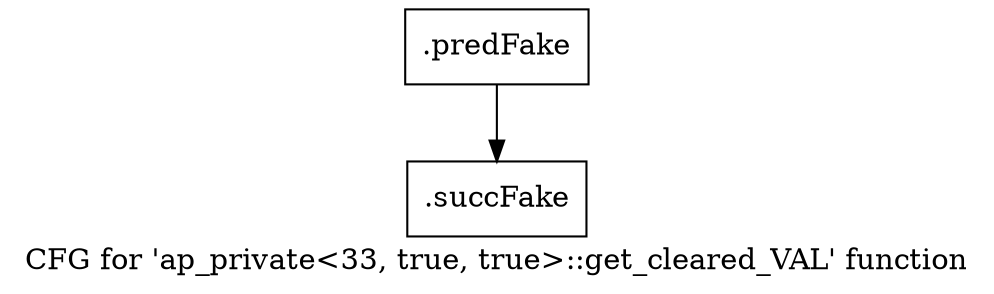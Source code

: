 digraph "CFG for 'ap_private\<33, true, true\>::get_cleared_VAL' function" {
	label="CFG for 'ap_private\<33, true, true\>::get_cleared_VAL' function";

	Node0x5b0ea10 [shape=record,filename="",linenumber="",label="{.predFake}"];
	Node0x5b0ea10 -> Node0x60e94f0[ callList="" memoryops="" filename="/mnt/xilinx/Vitis_HLS/2021.2/include/etc/ap_private.h" execusionnum="180"];
	Node0x60e94f0 [shape=record,filename="/mnt/xilinx/Vitis_HLS/2021.2/include/etc/ap_private.h",linenumber="1448",label="{.succFake}"];
}
